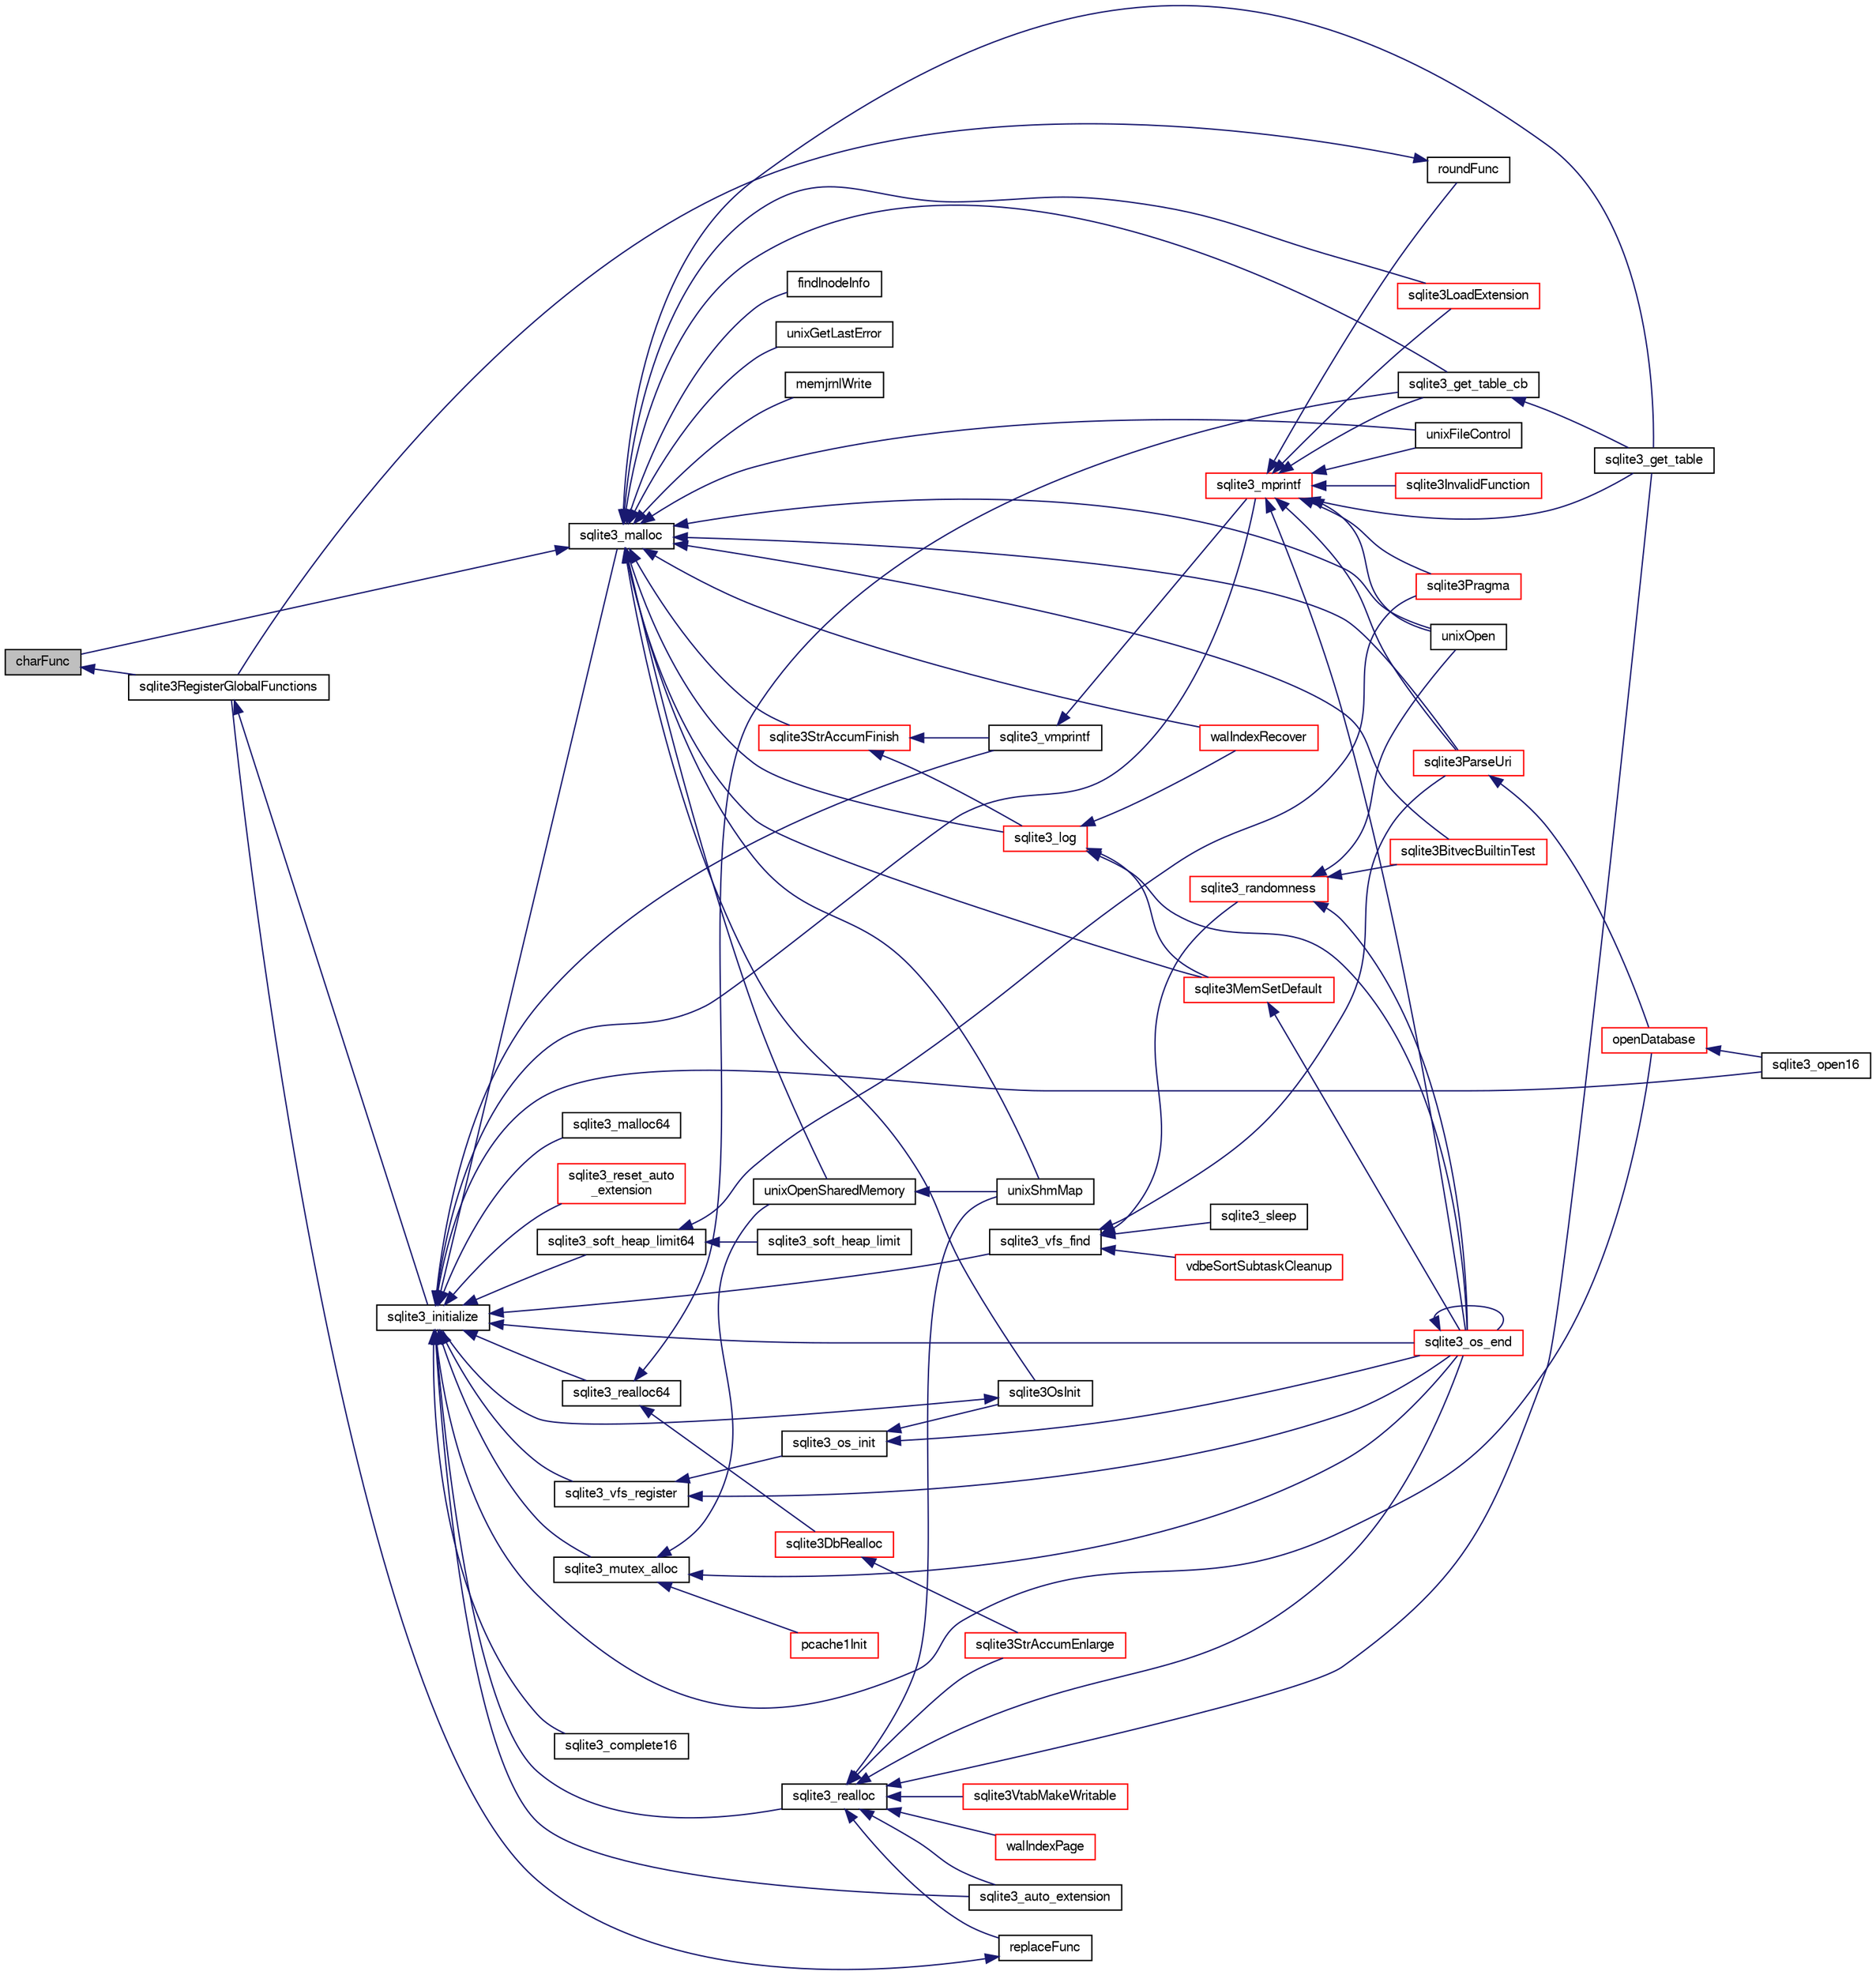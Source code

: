 digraph "charFunc"
{
  edge [fontname="FreeSans",fontsize="10",labelfontname="FreeSans",labelfontsize="10"];
  node [fontname="FreeSans",fontsize="10",shape=record];
  rankdir="LR";
  Node38406 [label="charFunc",height=0.2,width=0.4,color="black", fillcolor="grey75", style="filled", fontcolor="black"];
  Node38406 -> Node38407 [dir="back",color="midnightblue",fontsize="10",style="solid",fontname="FreeSans"];
  Node38407 [label="sqlite3RegisterGlobalFunctions",height=0.2,width=0.4,color="black", fillcolor="white", style="filled",URL="$sqlite3_8c.html#a9f75bd111010f29e1b8d74344473c4ec"];
  Node38407 -> Node38408 [dir="back",color="midnightblue",fontsize="10",style="solid",fontname="FreeSans"];
  Node38408 [label="sqlite3_initialize",height=0.2,width=0.4,color="black", fillcolor="white", style="filled",URL="$sqlite3_8h.html#ab0c0ee2d5d4cf8b28e9572296a8861df"];
  Node38408 -> Node38409 [dir="back",color="midnightblue",fontsize="10",style="solid",fontname="FreeSans"];
  Node38409 [label="sqlite3_vfs_find",height=0.2,width=0.4,color="black", fillcolor="white", style="filled",URL="$sqlite3_8h.html#ac201a26de3dfa1d6deb8069eb8d95627"];
  Node38409 -> Node38410 [dir="back",color="midnightblue",fontsize="10",style="solid",fontname="FreeSans"];
  Node38410 [label="sqlite3_randomness",height=0.2,width=0.4,color="red", fillcolor="white", style="filled",URL="$sqlite3_8h.html#aa452ad88657d4606e137b09c4e9315c7"];
  Node38410 -> Node38414 [dir="back",color="midnightblue",fontsize="10",style="solid",fontname="FreeSans"];
  Node38414 [label="unixOpen",height=0.2,width=0.4,color="black", fillcolor="white", style="filled",URL="$sqlite3_8c.html#a8ed5efc47b6e14f7805cd1bb9b215775"];
  Node38410 -> Node38415 [dir="back",color="midnightblue",fontsize="10",style="solid",fontname="FreeSans"];
  Node38415 [label="sqlite3_os_end",height=0.2,width=0.4,color="red", fillcolor="white", style="filled",URL="$sqlite3_8h.html#a2288c95881ecca13d994e42b6a958906"];
  Node38415 -> Node38415 [dir="back",color="midnightblue",fontsize="10",style="solid",fontname="FreeSans"];
  Node38410 -> Node38417 [dir="back",color="midnightblue",fontsize="10",style="solid",fontname="FreeSans"];
  Node38417 [label="sqlite3BitvecBuiltinTest",height=0.2,width=0.4,color="red", fillcolor="white", style="filled",URL="$sqlite3_8c.html#a9b4e3e921ce1ede6f10a9106c034ff9b"];
  Node38409 -> Node38813 [dir="back",color="midnightblue",fontsize="10",style="solid",fontname="FreeSans"];
  Node38813 [label="vdbeSortSubtaskCleanup",height=0.2,width=0.4,color="red", fillcolor="white", style="filled",URL="$sqlite3_8c.html#abc8ce4c3ef58cc10f5b27642aab32b30"];
  Node38409 -> Node38816 [dir="back",color="midnightblue",fontsize="10",style="solid",fontname="FreeSans"];
  Node38816 [label="sqlite3ParseUri",height=0.2,width=0.4,color="red", fillcolor="white", style="filled",URL="$sqlite3_8c.html#aaa912f29a67460d8b2186c97056e8767"];
  Node38816 -> Node38659 [dir="back",color="midnightblue",fontsize="10",style="solid",fontname="FreeSans"];
  Node38659 [label="openDatabase",height=0.2,width=0.4,color="red", fillcolor="white", style="filled",URL="$sqlite3_8c.html#a6a9c3bc3a64234e863413f41db473758"];
  Node38659 -> Node38662 [dir="back",color="midnightblue",fontsize="10",style="solid",fontname="FreeSans"];
  Node38662 [label="sqlite3_open16",height=0.2,width=0.4,color="black", fillcolor="white", style="filled",URL="$sqlite3_8h.html#adbc401bb96713f32e553db32f6f3ca33"];
  Node38409 -> Node38817 [dir="back",color="midnightblue",fontsize="10",style="solid",fontname="FreeSans"];
  Node38817 [label="sqlite3_sleep",height=0.2,width=0.4,color="black", fillcolor="white", style="filled",URL="$sqlite3_8h.html#ad0c133ddbbecb6433f3c6ebef8966efa"];
  Node38408 -> Node38818 [dir="back",color="midnightblue",fontsize="10",style="solid",fontname="FreeSans"];
  Node38818 [label="sqlite3_vfs_register",height=0.2,width=0.4,color="black", fillcolor="white", style="filled",URL="$sqlite3_8h.html#a7184b289ccd4c4c7200589137d88c4ae"];
  Node38818 -> Node38819 [dir="back",color="midnightblue",fontsize="10",style="solid",fontname="FreeSans"];
  Node38819 [label="sqlite3_os_init",height=0.2,width=0.4,color="black", fillcolor="white", style="filled",URL="$sqlite3_8h.html#acebc2290d00a32d3afe2361f2979038b"];
  Node38819 -> Node38820 [dir="back",color="midnightblue",fontsize="10",style="solid",fontname="FreeSans"];
  Node38820 [label="sqlite3OsInit",height=0.2,width=0.4,color="black", fillcolor="white", style="filled",URL="$sqlite3_8c.html#afeaa886fe1ca086a30fd278b1d069762"];
  Node38820 -> Node38408 [dir="back",color="midnightblue",fontsize="10",style="solid",fontname="FreeSans"];
  Node38819 -> Node38415 [dir="back",color="midnightblue",fontsize="10",style="solid",fontname="FreeSans"];
  Node38818 -> Node38415 [dir="back",color="midnightblue",fontsize="10",style="solid",fontname="FreeSans"];
  Node38408 -> Node38821 [dir="back",color="midnightblue",fontsize="10",style="solid",fontname="FreeSans"];
  Node38821 [label="sqlite3_mutex_alloc",height=0.2,width=0.4,color="black", fillcolor="white", style="filled",URL="$sqlite3_8h.html#aa3f89418cd18e99596435c958b29b650"];
  Node38821 -> Node38822 [dir="back",color="midnightblue",fontsize="10",style="solid",fontname="FreeSans"];
  Node38822 [label="unixOpenSharedMemory",height=0.2,width=0.4,color="black", fillcolor="white", style="filled",URL="$sqlite3_8c.html#a30775afa2e08ca6ddc7853326afed7c7"];
  Node38822 -> Node38823 [dir="back",color="midnightblue",fontsize="10",style="solid",fontname="FreeSans"];
  Node38823 [label="unixShmMap",height=0.2,width=0.4,color="black", fillcolor="white", style="filled",URL="$sqlite3_8c.html#aeaa77f0ab08a4f4ee5f86e8c9727e974"];
  Node38821 -> Node38415 [dir="back",color="midnightblue",fontsize="10",style="solid",fontname="FreeSans"];
  Node38821 -> Node38824 [dir="back",color="midnightblue",fontsize="10",style="solid",fontname="FreeSans"];
  Node38824 [label="pcache1Init",height=0.2,width=0.4,color="red", fillcolor="white", style="filled",URL="$sqlite3_8c.html#a05e9c1daf3dd812db1d769b69b20e069"];
  Node38408 -> Node38894 [dir="back",color="midnightblue",fontsize="10",style="solid",fontname="FreeSans"];
  Node38894 [label="sqlite3_soft_heap_limit64",height=0.2,width=0.4,color="black", fillcolor="white", style="filled",URL="$sqlite3_8h.html#ab37b3a4d1652e3acb2c43d1252e6b852"];
  Node38894 -> Node38895 [dir="back",color="midnightblue",fontsize="10",style="solid",fontname="FreeSans"];
  Node38895 [label="sqlite3_soft_heap_limit",height=0.2,width=0.4,color="black", fillcolor="white", style="filled",URL="$sqlite3_8h.html#a18c3472581de3072201723e798524fdc"];
  Node38894 -> Node38502 [dir="back",color="midnightblue",fontsize="10",style="solid",fontname="FreeSans"];
  Node38502 [label="sqlite3Pragma",height=0.2,width=0.4,color="red", fillcolor="white", style="filled",URL="$sqlite3_8c.html#a111391370f58f8e6a6eca51fd34d62ed"];
  Node38408 -> Node38896 [dir="back",color="midnightblue",fontsize="10",style="solid",fontname="FreeSans"];
  Node38896 [label="sqlite3_malloc",height=0.2,width=0.4,color="black", fillcolor="white", style="filled",URL="$sqlite3_8h.html#a510e31845345737f17d86ce0b2328356"];
  Node38896 -> Node38820 [dir="back",color="midnightblue",fontsize="10",style="solid",fontname="FreeSans"];
  Node38896 -> Node38892 [dir="back",color="midnightblue",fontsize="10",style="solid",fontname="FreeSans"];
  Node38892 [label="sqlite3MemSetDefault",height=0.2,width=0.4,color="red", fillcolor="white", style="filled",URL="$sqlite3_8c.html#a162fbfd727e92c5f8f72625b5ff62549"];
  Node38892 -> Node38415 [dir="back",color="midnightblue",fontsize="10",style="solid",fontname="FreeSans"];
  Node38896 -> Node38897 [dir="back",color="midnightblue",fontsize="10",style="solid",fontname="FreeSans"];
  Node38897 [label="sqlite3StrAccumFinish",height=0.2,width=0.4,color="red", fillcolor="white", style="filled",URL="$sqlite3_8c.html#adb7f26b10ac1b847db6f000ef4c2e2ba"];
  Node38897 -> Node38971 [dir="back",color="midnightblue",fontsize="10",style="solid",fontname="FreeSans"];
  Node38971 [label="sqlite3_vmprintf",height=0.2,width=0.4,color="black", fillcolor="white", style="filled",URL="$sqlite3_8h.html#ac240de67ddf003828f16a6d9dd3fa3ca"];
  Node38971 -> Node38972 [dir="back",color="midnightblue",fontsize="10",style="solid",fontname="FreeSans"];
  Node38972 [label="sqlite3_mprintf",height=0.2,width=0.4,color="red", fillcolor="white", style="filled",URL="$sqlite3_8h.html#a9533933e57f7ccbb48c32041ce3a8862"];
  Node38972 -> Node38413 [dir="back",color="midnightblue",fontsize="10",style="solid",fontname="FreeSans"];
  Node38413 [label="unixFileControl",height=0.2,width=0.4,color="black", fillcolor="white", style="filled",URL="$sqlite3_8c.html#ad71f213fa385cc58f307cefd953c03ae"];
  Node38972 -> Node38414 [dir="back",color="midnightblue",fontsize="10",style="solid",fontname="FreeSans"];
  Node38972 -> Node38415 [dir="back",color="midnightblue",fontsize="10",style="solid",fontname="FreeSans"];
  Node38972 -> Node38973 [dir="back",color="midnightblue",fontsize="10",style="solid",fontname="FreeSans"];
  Node38973 [label="sqlite3InvalidFunction",height=0.2,width=0.4,color="red", fillcolor="white", style="filled",URL="$sqlite3_8c.html#af6025be1f4733eabe60702a187c97da9"];
  Node38972 -> Node38974 [dir="back",color="midnightblue",fontsize="10",style="solid",fontname="FreeSans"];
  Node38974 [label="roundFunc",height=0.2,width=0.4,color="black", fillcolor="white", style="filled",URL="$sqlite3_8c.html#a8c444ba254edc27891111b76e7ba85e7"];
  Node38974 -> Node38407 [dir="back",color="midnightblue",fontsize="10",style="solid",fontname="FreeSans"];
  Node38972 -> Node38975 [dir="back",color="midnightblue",fontsize="10",style="solid",fontname="FreeSans"];
  Node38975 [label="sqlite3LoadExtension",height=0.2,width=0.4,color="red", fillcolor="white", style="filled",URL="$sqlite3_8c.html#a3b46232455de4779a67c63b2c9004245"];
  Node38972 -> Node38502 [dir="back",color="midnightblue",fontsize="10",style="solid",fontname="FreeSans"];
  Node38972 -> Node38978 [dir="back",color="midnightblue",fontsize="10",style="solid",fontname="FreeSans"];
  Node38978 [label="sqlite3_get_table_cb",height=0.2,width=0.4,color="black", fillcolor="white", style="filled",URL="$sqlite3_8c.html#a1dbaba1b543953c0dade97357c5866b1"];
  Node38978 -> Node38618 [dir="back",color="midnightblue",fontsize="10",style="solid",fontname="FreeSans"];
  Node38618 [label="sqlite3_get_table",height=0.2,width=0.4,color="black", fillcolor="white", style="filled",URL="$sqlite3_8h.html#a5effeac4e12df57beaa35c5be1f61579"];
  Node38972 -> Node38618 [dir="back",color="midnightblue",fontsize="10",style="solid",fontname="FreeSans"];
  Node38972 -> Node38816 [dir="back",color="midnightblue",fontsize="10",style="solid",fontname="FreeSans"];
  Node38897 -> Node39082 [dir="back",color="midnightblue",fontsize="10",style="solid",fontname="FreeSans"];
  Node39082 [label="sqlite3_log",height=0.2,width=0.4,color="red", fillcolor="white", style="filled",URL="$sqlite3_8h.html#a298c9699bf9c143662c6b1fec4b2dc3b"];
  Node39082 -> Node38892 [dir="back",color="midnightblue",fontsize="10",style="solid",fontname="FreeSans"];
  Node39082 -> Node38415 [dir="back",color="midnightblue",fontsize="10",style="solid",fontname="FreeSans"];
  Node39082 -> Node39010 [dir="back",color="midnightblue",fontsize="10",style="solid",fontname="FreeSans"];
  Node39010 [label="walIndexRecover",height=0.2,width=0.4,color="red", fillcolor="white", style="filled",URL="$sqlite3_8c.html#ab4ee99f3710323acbeb6c495dd18d205"];
  Node38896 -> Node39082 [dir="back",color="midnightblue",fontsize="10",style="solid",fontname="FreeSans"];
  Node38896 -> Node39161 [dir="back",color="midnightblue",fontsize="10",style="solid",fontname="FreeSans"];
  Node39161 [label="findInodeInfo",height=0.2,width=0.4,color="black", fillcolor="white", style="filled",URL="$sqlite3_8c.html#ac92c39062e69a79c4a62dfd55242c782"];
  Node38896 -> Node38413 [dir="back",color="midnightblue",fontsize="10",style="solid",fontname="FreeSans"];
  Node38896 -> Node38822 [dir="back",color="midnightblue",fontsize="10",style="solid",fontname="FreeSans"];
  Node38896 -> Node38823 [dir="back",color="midnightblue",fontsize="10",style="solid",fontname="FreeSans"];
  Node38896 -> Node38414 [dir="back",color="midnightblue",fontsize="10",style="solid",fontname="FreeSans"];
  Node38896 -> Node38993 [dir="back",color="midnightblue",fontsize="10",style="solid",fontname="FreeSans"];
  Node38993 [label="unixGetLastError",height=0.2,width=0.4,color="black", fillcolor="white", style="filled",URL="$sqlite3_8c.html#aed1e42f49d74b419c3c85b559dd61240"];
  Node38896 -> Node38417 [dir="back",color="midnightblue",fontsize="10",style="solid",fontname="FreeSans"];
  Node38896 -> Node39010 [dir="back",color="midnightblue",fontsize="10",style="solid",fontname="FreeSans"];
  Node38896 -> Node39162 [dir="back",color="midnightblue",fontsize="10",style="solid",fontname="FreeSans"];
  Node39162 [label="memjrnlWrite",height=0.2,width=0.4,color="black", fillcolor="white", style="filled",URL="$sqlite3_8c.html#af8bd7d5d7eafce5542f8de300a120c47"];
  Node38896 -> Node38406 [dir="back",color="midnightblue",fontsize="10",style="solid",fontname="FreeSans"];
  Node38896 -> Node38975 [dir="back",color="midnightblue",fontsize="10",style="solid",fontname="FreeSans"];
  Node38896 -> Node38978 [dir="back",color="midnightblue",fontsize="10",style="solid",fontname="FreeSans"];
  Node38896 -> Node38618 [dir="back",color="midnightblue",fontsize="10",style="solid",fontname="FreeSans"];
  Node38896 -> Node38816 [dir="back",color="midnightblue",fontsize="10",style="solid",fontname="FreeSans"];
  Node38408 -> Node39163 [dir="back",color="midnightblue",fontsize="10",style="solid",fontname="FreeSans"];
  Node39163 [label="sqlite3_malloc64",height=0.2,width=0.4,color="black", fillcolor="white", style="filled",URL="$sqlite3_8h.html#a12b7ee85e539ea28c130c5c75b96a82a"];
  Node38408 -> Node39164 [dir="back",color="midnightblue",fontsize="10",style="solid",fontname="FreeSans"];
  Node39164 [label="sqlite3_realloc",height=0.2,width=0.4,color="black", fillcolor="white", style="filled",URL="$sqlite3_8h.html#a627f0eeface58024ef47403d8cc76b35"];
  Node39164 -> Node39165 [dir="back",color="midnightblue",fontsize="10",style="solid",fontname="FreeSans"];
  Node39165 [label="sqlite3StrAccumEnlarge",height=0.2,width=0.4,color="red", fillcolor="white", style="filled",URL="$sqlite3_8c.html#a38976500a97c69d65086eeccca82dd96"];
  Node39164 -> Node38823 [dir="back",color="midnightblue",fontsize="10",style="solid",fontname="FreeSans"];
  Node39164 -> Node38415 [dir="back",color="midnightblue",fontsize="10",style="solid",fontname="FreeSans"];
  Node39164 -> Node39171 [dir="back",color="midnightblue",fontsize="10",style="solid",fontname="FreeSans"];
  Node39171 [label="walIndexPage",height=0.2,width=0.4,color="red", fillcolor="white", style="filled",URL="$sqlite3_8c.html#affd3251fd1aa1218170d421177256e24"];
  Node39164 -> Node39035 [dir="back",color="midnightblue",fontsize="10",style="solid",fontname="FreeSans"];
  Node39035 [label="replaceFunc",height=0.2,width=0.4,color="black", fillcolor="white", style="filled",URL="$sqlite3_8c.html#a752b98a7c55d204c397a4902b49b1ce4"];
  Node39035 -> Node38407 [dir="back",color="midnightblue",fontsize="10",style="solid",fontname="FreeSans"];
  Node39164 -> Node39180 [dir="back",color="midnightblue",fontsize="10",style="solid",fontname="FreeSans"];
  Node39180 [label="sqlite3_auto_extension",height=0.2,width=0.4,color="black", fillcolor="white", style="filled",URL="$sqlite3_8h.html#a85a95b45e94f6bcd52aa39b6acdb36d7"];
  Node39164 -> Node38618 [dir="back",color="midnightblue",fontsize="10",style="solid",fontname="FreeSans"];
  Node39164 -> Node39181 [dir="back",color="midnightblue",fontsize="10",style="solid",fontname="FreeSans"];
  Node39181 [label="sqlite3VtabMakeWritable",height=0.2,width=0.4,color="red", fillcolor="white", style="filled",URL="$sqlite3_8c.html#a58c646608238d2619371c3e8b6bc0d86"];
  Node38408 -> Node39182 [dir="back",color="midnightblue",fontsize="10",style="solid",fontname="FreeSans"];
  Node39182 [label="sqlite3_realloc64",height=0.2,width=0.4,color="black", fillcolor="white", style="filled",URL="$sqlite3_8h.html#afe88c85e9f864a3fd92941cad197245d"];
  Node39182 -> Node39183 [dir="back",color="midnightblue",fontsize="10",style="solid",fontname="FreeSans"];
  Node39183 [label="sqlite3DbRealloc",height=0.2,width=0.4,color="red", fillcolor="white", style="filled",URL="$sqlite3_8c.html#ae028f4902a9d29bcaf310ff289ee87dc"];
  Node39183 -> Node39165 [dir="back",color="midnightblue",fontsize="10",style="solid",fontname="FreeSans"];
  Node39182 -> Node38978 [dir="back",color="midnightblue",fontsize="10",style="solid",fontname="FreeSans"];
  Node38408 -> Node38971 [dir="back",color="midnightblue",fontsize="10",style="solid",fontname="FreeSans"];
  Node38408 -> Node38972 [dir="back",color="midnightblue",fontsize="10",style="solid",fontname="FreeSans"];
  Node38408 -> Node38415 [dir="back",color="midnightblue",fontsize="10",style="solid",fontname="FreeSans"];
  Node38408 -> Node39180 [dir="back",color="midnightblue",fontsize="10",style="solid",fontname="FreeSans"];
  Node38408 -> Node39282 [dir="back",color="midnightblue",fontsize="10",style="solid",fontname="FreeSans"];
  Node39282 [label="sqlite3_reset_auto\l_extension",height=0.2,width=0.4,color="red", fillcolor="white", style="filled",URL="$sqlite3_8h.html#ac33f4064ae6690cada7bdc89e8153ffc"];
  Node38408 -> Node39148 [dir="back",color="midnightblue",fontsize="10",style="solid",fontname="FreeSans"];
  Node39148 [label="sqlite3_complete16",height=0.2,width=0.4,color="black", fillcolor="white", style="filled",URL="$sqlite3_8h.html#a3260341c2ef82787acca48414a1d03a1"];
  Node38408 -> Node38659 [dir="back",color="midnightblue",fontsize="10",style="solid",fontname="FreeSans"];
  Node38408 -> Node38662 [dir="back",color="midnightblue",fontsize="10",style="solid",fontname="FreeSans"];
}
